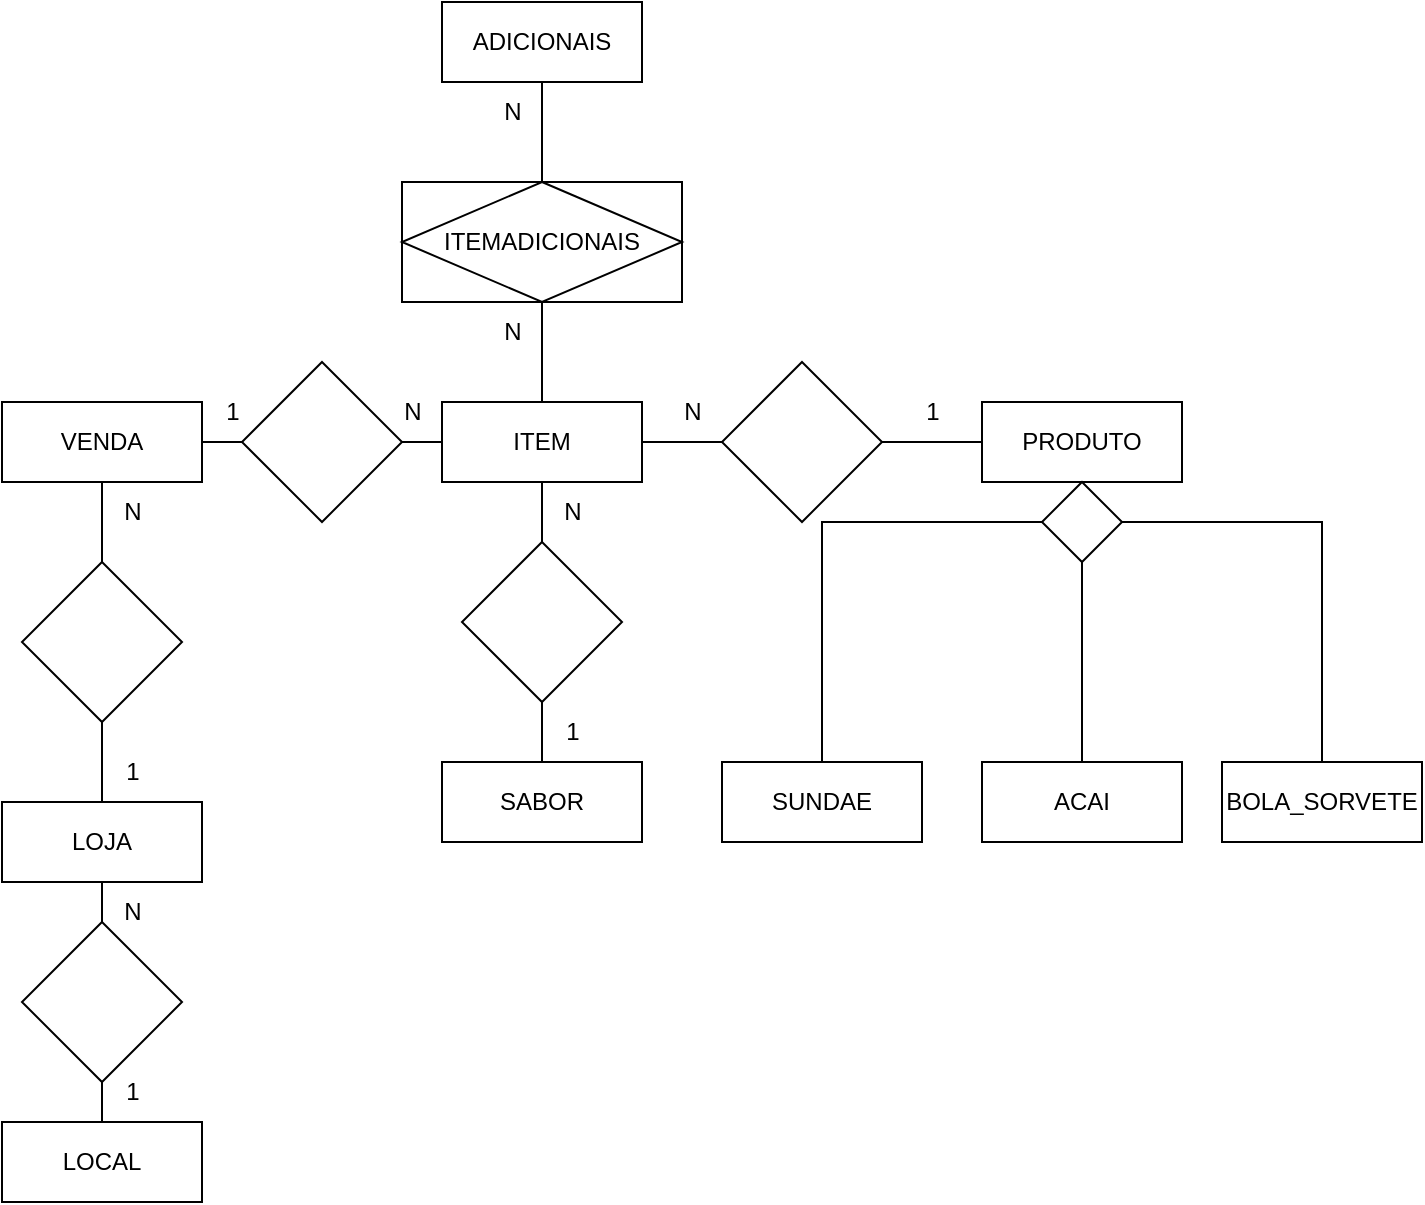 <mxfile version="20.5.1" type="device"><diagram id="EIqqYfWCGKgpR1hqPwc_" name="Página-1"><mxGraphModel dx="2585" dy="1262" grid="1" gridSize="10" guides="1" tooltips="1" connect="1" arrows="1" fold="1" page="1" pageScale="1" pageWidth="827" pageHeight="1169" math="0" shadow="0"><root><mxCell id="0"/><mxCell id="1" parent="0"/><mxCell id="fMlTMmABmOmAS4pg6tRL-27" value="" style="edgeStyle=orthogonalEdgeStyle;rounded=0;orthogonalLoop=1;jettySize=auto;html=1;endArrow=none;endFill=0;" edge="1" parent="1" source="fMlTMmABmOmAS4pg6tRL-1" target="fMlTMmABmOmAS4pg6tRL-26"><mxGeometry relative="1" as="geometry"/></mxCell><mxCell id="fMlTMmABmOmAS4pg6tRL-44" value="" style="edgeStyle=orthogonalEdgeStyle;rounded=0;orthogonalLoop=1;jettySize=auto;html=1;endArrow=none;endFill=0;" edge="1" parent="1" source="fMlTMmABmOmAS4pg6tRL-1" target="fMlTMmABmOmAS4pg6tRL-43"><mxGeometry relative="1" as="geometry"/></mxCell><mxCell id="fMlTMmABmOmAS4pg6tRL-1" value="VENDA" style="whiteSpace=wrap;html=1;align=center;" vertex="1" parent="1"><mxGeometry x="50" y="200" width="100" height="40" as="geometry"/></mxCell><mxCell id="fMlTMmABmOmAS4pg6tRL-47" value="" style="edgeStyle=orthogonalEdgeStyle;rounded=0;orthogonalLoop=1;jettySize=auto;html=1;endArrow=none;endFill=0;" edge="1" parent="1" source="fMlTMmABmOmAS4pg6tRL-2" target="fMlTMmABmOmAS4pg6tRL-46"><mxGeometry relative="1" as="geometry"/></mxCell><mxCell id="fMlTMmABmOmAS4pg6tRL-55" value="" style="edgeStyle=orthogonalEdgeStyle;rounded=0;orthogonalLoop=1;jettySize=auto;html=1;endArrow=none;endFill=0;" edge="1" parent="1" source="fMlTMmABmOmAS4pg6tRL-2" target="fMlTMmABmOmAS4pg6tRL-54"><mxGeometry relative="1" as="geometry"/></mxCell><mxCell id="fMlTMmABmOmAS4pg6tRL-2" value="ITEM" style="whiteSpace=wrap;html=1;align=center;" vertex="1" parent="1"><mxGeometry x="270" y="200" width="100" height="40" as="geometry"/></mxCell><mxCell id="fMlTMmABmOmAS4pg6tRL-3" value="ADICIONAIS" style="whiteSpace=wrap;html=1;align=center;" vertex="1" parent="1"><mxGeometry x="270" width="100" height="40" as="geometry"/></mxCell><mxCell id="fMlTMmABmOmAS4pg6tRL-4" value="SABOR" style="whiteSpace=wrap;html=1;align=center;" vertex="1" parent="1"><mxGeometry x="270" y="380" width="100" height="40" as="geometry"/></mxCell><mxCell id="fMlTMmABmOmAS4pg6tRL-31" value="" style="edgeStyle=orthogonalEdgeStyle;rounded=0;orthogonalLoop=1;jettySize=auto;html=1;endArrow=none;endFill=0;" edge="1" parent="1" source="fMlTMmABmOmAS4pg6tRL-5" target="fMlTMmABmOmAS4pg6tRL-30"><mxGeometry relative="1" as="geometry"/></mxCell><mxCell id="fMlTMmABmOmAS4pg6tRL-5" value="LOJA" style="whiteSpace=wrap;html=1;align=center;" vertex="1" parent="1"><mxGeometry x="50" y="400" width="100" height="40" as="geometry"/></mxCell><mxCell id="fMlTMmABmOmAS4pg6tRL-18" value="" style="edgeStyle=orthogonalEdgeStyle;rounded=0;orthogonalLoop=1;jettySize=auto;html=1;endArrow=none;endFill=0;" edge="1" parent="1" source="fMlTMmABmOmAS4pg6tRL-6" target="fMlTMmABmOmAS4pg6tRL-17"><mxGeometry relative="1" as="geometry"/></mxCell><mxCell id="fMlTMmABmOmAS4pg6tRL-6" value="PRODUTO" style="whiteSpace=wrap;html=1;align=center;" vertex="1" parent="1"><mxGeometry x="540" y="200" width="100" height="40" as="geometry"/></mxCell><mxCell id="fMlTMmABmOmAS4pg6tRL-7" value="LOCAL" style="whiteSpace=wrap;html=1;align=center;" vertex="1" parent="1"><mxGeometry x="50" y="560" width="100" height="40" as="geometry"/></mxCell><mxCell id="fMlTMmABmOmAS4pg6tRL-8" value="SUNDAE" style="whiteSpace=wrap;html=1;align=center;" vertex="1" parent="1"><mxGeometry x="410" y="380" width="100" height="40" as="geometry"/></mxCell><mxCell id="fMlTMmABmOmAS4pg6tRL-9" value="ACAI" style="whiteSpace=wrap;html=1;align=center;" vertex="1" parent="1"><mxGeometry x="540" y="380" width="100" height="40" as="geometry"/></mxCell><mxCell id="fMlTMmABmOmAS4pg6tRL-10" value="BOLA_SORVETE" style="whiteSpace=wrap;html=1;align=center;" vertex="1" parent="1"><mxGeometry x="660" y="380" width="100" height="40" as="geometry"/></mxCell><mxCell id="fMlTMmABmOmAS4pg6tRL-23" style="edgeStyle=orthogonalEdgeStyle;rounded=0;orthogonalLoop=1;jettySize=auto;html=1;endArrow=none;endFill=0;" edge="1" parent="1" source="fMlTMmABmOmAS4pg6tRL-12" target="fMlTMmABmOmAS4pg6tRL-2"><mxGeometry relative="1" as="geometry"><Array as="points"><mxPoint x="320" y="170"/><mxPoint x="320" y="170"/></Array></mxGeometry></mxCell><mxCell id="fMlTMmABmOmAS4pg6tRL-12" value="ITEMADICIONAIS" style="shape=associativeEntity;whiteSpace=wrap;html=1;align=center;" vertex="1" parent="1"><mxGeometry x="250" y="90" width="140" height="60" as="geometry"/></mxCell><mxCell id="fMlTMmABmOmAS4pg6tRL-19" style="edgeStyle=orthogonalEdgeStyle;rounded=0;orthogonalLoop=1;jettySize=auto;html=1;endArrow=none;endFill=0;" edge="1" parent="1" source="fMlTMmABmOmAS4pg6tRL-17" target="fMlTMmABmOmAS4pg6tRL-8"><mxGeometry relative="1" as="geometry"/></mxCell><mxCell id="fMlTMmABmOmAS4pg6tRL-20" style="edgeStyle=orthogonalEdgeStyle;rounded=0;orthogonalLoop=1;jettySize=auto;html=1;endArrow=none;endFill=0;" edge="1" parent="1" source="fMlTMmABmOmAS4pg6tRL-17" target="fMlTMmABmOmAS4pg6tRL-9"><mxGeometry relative="1" as="geometry"/></mxCell><mxCell id="fMlTMmABmOmAS4pg6tRL-21" style="edgeStyle=orthogonalEdgeStyle;rounded=0;orthogonalLoop=1;jettySize=auto;html=1;endArrow=none;endFill=0;" edge="1" parent="1" source="fMlTMmABmOmAS4pg6tRL-17" target="fMlTMmABmOmAS4pg6tRL-10"><mxGeometry relative="1" as="geometry"/></mxCell><mxCell id="fMlTMmABmOmAS4pg6tRL-17" value="" style="rhombus;whiteSpace=wrap;html=1;" vertex="1" parent="1"><mxGeometry x="570" y="240" width="40" height="40" as="geometry"/></mxCell><mxCell id="fMlTMmABmOmAS4pg6tRL-25" value="" style="endArrow=none;html=1;rounded=0;exitX=0.5;exitY=0;exitDx=0;exitDy=0;entryX=0.5;entryY=1;entryDx=0;entryDy=0;" edge="1" parent="1" source="fMlTMmABmOmAS4pg6tRL-12" target="fMlTMmABmOmAS4pg6tRL-3"><mxGeometry width="50" height="50" relative="1" as="geometry"><mxPoint x="270" y="90" as="sourcePoint"/><mxPoint x="300" y="50" as="targetPoint"/></mxGeometry></mxCell><mxCell id="fMlTMmABmOmAS4pg6tRL-28" value="" style="edgeStyle=orthogonalEdgeStyle;rounded=0;orthogonalLoop=1;jettySize=auto;html=1;endArrow=none;endFill=0;" edge="1" parent="1" source="fMlTMmABmOmAS4pg6tRL-26" target="fMlTMmABmOmAS4pg6tRL-5"><mxGeometry relative="1" as="geometry"/></mxCell><mxCell id="fMlTMmABmOmAS4pg6tRL-26" value="" style="rhombus;whiteSpace=wrap;html=1;" vertex="1" parent="1"><mxGeometry x="60" y="280" width="80" height="80" as="geometry"/></mxCell><mxCell id="fMlTMmABmOmAS4pg6tRL-32" value="" style="edgeStyle=orthogonalEdgeStyle;rounded=0;orthogonalLoop=1;jettySize=auto;html=1;endArrow=none;endFill=0;" edge="1" parent="1" source="fMlTMmABmOmAS4pg6tRL-30" target="fMlTMmABmOmAS4pg6tRL-7"><mxGeometry relative="1" as="geometry"/></mxCell><mxCell id="fMlTMmABmOmAS4pg6tRL-30" value="" style="rhombus;whiteSpace=wrap;html=1;" vertex="1" parent="1"><mxGeometry x="60" y="460" width="80" height="80" as="geometry"/></mxCell><mxCell id="fMlTMmABmOmAS4pg6tRL-45" value="" style="edgeStyle=orthogonalEdgeStyle;rounded=0;orthogonalLoop=1;jettySize=auto;html=1;endArrow=none;endFill=0;" edge="1" parent="1" source="fMlTMmABmOmAS4pg6tRL-43" target="fMlTMmABmOmAS4pg6tRL-2"><mxGeometry relative="1" as="geometry"/></mxCell><mxCell id="fMlTMmABmOmAS4pg6tRL-43" value="" style="rhombus;whiteSpace=wrap;html=1;" vertex="1" parent="1"><mxGeometry x="170" y="180" width="80" height="80" as="geometry"/></mxCell><mxCell id="fMlTMmABmOmAS4pg6tRL-48" value="" style="edgeStyle=orthogonalEdgeStyle;rounded=0;orthogonalLoop=1;jettySize=auto;html=1;endArrow=none;endFill=0;entryX=0;entryY=0.5;entryDx=0;entryDy=0;" edge="1" parent="1" source="fMlTMmABmOmAS4pg6tRL-46" target="fMlTMmABmOmAS4pg6tRL-6"><mxGeometry relative="1" as="geometry"/></mxCell><mxCell id="fMlTMmABmOmAS4pg6tRL-46" value="" style="rhombus;whiteSpace=wrap;html=1;" vertex="1" parent="1"><mxGeometry x="410" y="180" width="80" height="80" as="geometry"/></mxCell><mxCell id="fMlTMmABmOmAS4pg6tRL-49" value="1" style="text;html=1;align=center;verticalAlign=middle;resizable=0;points=[];autosize=1;strokeColor=none;fillColor=none;" vertex="1" parent="1"><mxGeometry x="150" y="190" width="30" height="30" as="geometry"/></mxCell><mxCell id="fMlTMmABmOmAS4pg6tRL-50" value="N" style="text;html=1;align=center;verticalAlign=middle;resizable=0;points=[];autosize=1;strokeColor=none;fillColor=none;" vertex="1" parent="1"><mxGeometry x="240" y="190" width="30" height="30" as="geometry"/></mxCell><mxCell id="fMlTMmABmOmAS4pg6tRL-51" value="N" style="text;html=1;align=center;verticalAlign=middle;resizable=0;points=[];autosize=1;strokeColor=none;fillColor=none;" vertex="1" parent="1"><mxGeometry x="380" y="190" width="30" height="30" as="geometry"/></mxCell><mxCell id="fMlTMmABmOmAS4pg6tRL-52" value="1" style="text;html=1;align=center;verticalAlign=middle;resizable=0;points=[];autosize=1;strokeColor=none;fillColor=none;" vertex="1" parent="1"><mxGeometry x="500" y="190" width="30" height="30" as="geometry"/></mxCell><mxCell id="fMlTMmABmOmAS4pg6tRL-53" value="N" style="text;html=1;align=center;verticalAlign=middle;resizable=0;points=[];autosize=1;strokeColor=none;fillColor=none;" vertex="1" parent="1"><mxGeometry x="320" y="240" width="30" height="30" as="geometry"/></mxCell><mxCell id="fMlTMmABmOmAS4pg6tRL-56" value="" style="edgeStyle=orthogonalEdgeStyle;rounded=0;orthogonalLoop=1;jettySize=auto;html=1;endArrow=none;endFill=0;" edge="1" parent="1" source="fMlTMmABmOmAS4pg6tRL-54" target="fMlTMmABmOmAS4pg6tRL-4"><mxGeometry relative="1" as="geometry"/></mxCell><mxCell id="fMlTMmABmOmAS4pg6tRL-54" value="" style="rhombus;whiteSpace=wrap;html=1;" vertex="1" parent="1"><mxGeometry x="280" y="270" width="80" height="80" as="geometry"/></mxCell><mxCell id="fMlTMmABmOmAS4pg6tRL-57" value="1" style="text;html=1;align=center;verticalAlign=middle;resizable=0;points=[];autosize=1;strokeColor=none;fillColor=none;" vertex="1" parent="1"><mxGeometry x="320" y="350" width="30" height="30" as="geometry"/></mxCell><mxCell id="fMlTMmABmOmAS4pg6tRL-58" value="1" style="text;html=1;align=center;verticalAlign=middle;resizable=0;points=[];autosize=1;strokeColor=none;fillColor=none;" vertex="1" parent="1"><mxGeometry x="100" y="530" width="30" height="30" as="geometry"/></mxCell><mxCell id="fMlTMmABmOmAS4pg6tRL-59" value="N" style="text;html=1;align=center;verticalAlign=middle;resizable=0;points=[];autosize=1;strokeColor=none;fillColor=none;" vertex="1" parent="1"><mxGeometry x="100" y="440" width="30" height="30" as="geometry"/></mxCell><mxCell id="fMlTMmABmOmAS4pg6tRL-60" value="1" style="text;html=1;align=center;verticalAlign=middle;resizable=0;points=[];autosize=1;strokeColor=none;fillColor=none;" vertex="1" parent="1"><mxGeometry x="100" y="370" width="30" height="30" as="geometry"/></mxCell><mxCell id="fMlTMmABmOmAS4pg6tRL-61" value="N" style="text;html=1;align=center;verticalAlign=middle;resizable=0;points=[];autosize=1;strokeColor=none;fillColor=none;" vertex="1" parent="1"><mxGeometry x="100" y="240" width="30" height="30" as="geometry"/></mxCell><mxCell id="fMlTMmABmOmAS4pg6tRL-62" value="N" style="text;html=1;align=center;verticalAlign=middle;resizable=0;points=[];autosize=1;strokeColor=none;fillColor=none;" vertex="1" parent="1"><mxGeometry x="290" y="150" width="30" height="30" as="geometry"/></mxCell><mxCell id="fMlTMmABmOmAS4pg6tRL-63" value="N" style="text;html=1;align=center;verticalAlign=middle;resizable=0;points=[];autosize=1;strokeColor=none;fillColor=none;" vertex="1" parent="1"><mxGeometry x="290" y="40" width="30" height="30" as="geometry"/></mxCell></root></mxGraphModel></diagram></mxfile>